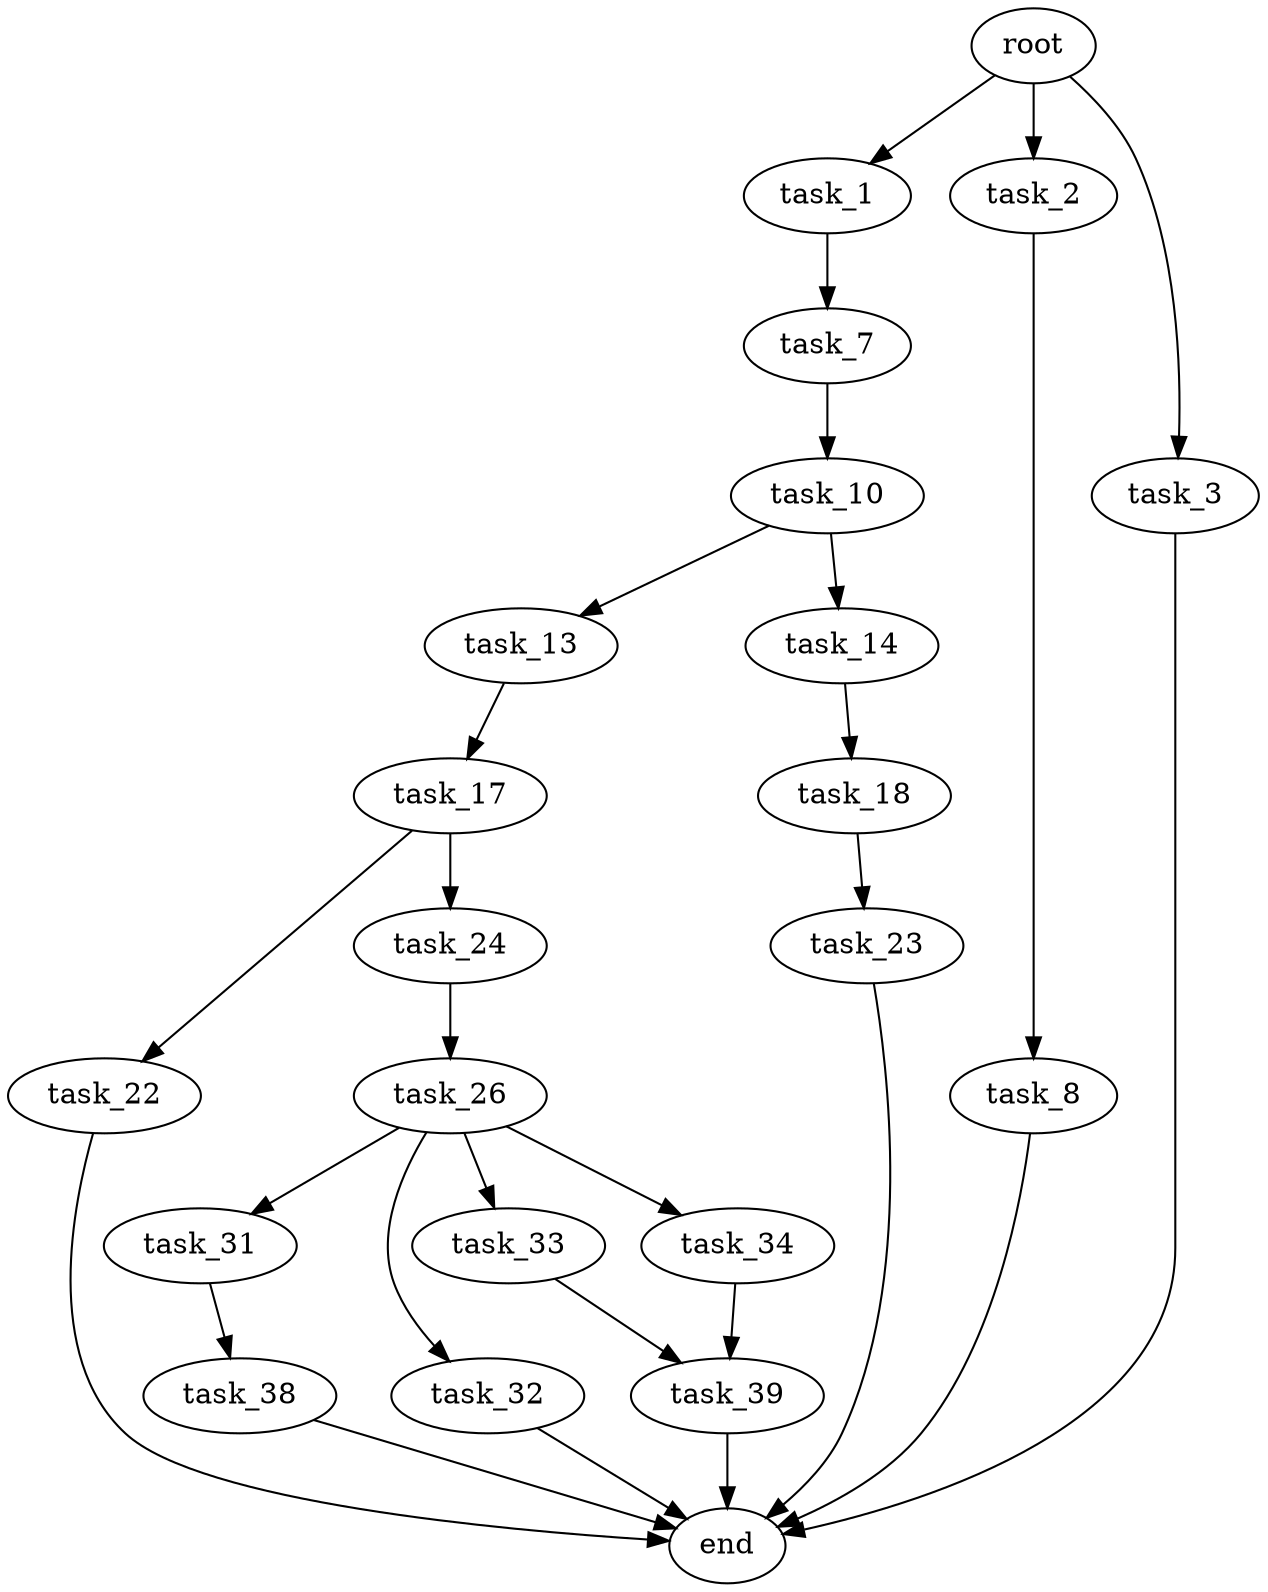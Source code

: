digraph G {
  root [size="0.000000"];
  task_1 [size="782757789696.000000"];
  task_2 [size="135084427788.000000"];
  task_3 [size="15151280135.000000"];
  task_7 [size="68719476736.000000"];
  task_8 [size="31678593964.000000"];
  task_10 [size="8013613991.000000"];
  task_13 [size="83396048168.000000"];
  task_14 [size="62812621050.000000"];
  task_17 [size="4106740540.000000"];
  task_18 [size="40456748486.000000"];
  task_22 [size="14595352544.000000"];
  task_23 [size="1073741824000.000000"];
  task_24 [size="5545312818.000000"];
  task_26 [size="1833703110.000000"];
  task_31 [size="3499009933.000000"];
  task_32 [size="526344667356.000000"];
  task_33 [size="75867492677.000000"];
  task_34 [size="6124064212.000000"];
  task_38 [size="6286109226.000000"];
  task_39 [size="368293445632.000000"];
  end [size="0.000000"];

  root -> task_1 [size="1.000000"];
  root -> task_2 [size="1.000000"];
  root -> task_3 [size="1.000000"];
  task_1 -> task_7 [size="679477248.000000"];
  task_2 -> task_8 [size="411041792.000000"];
  task_3 -> end [size="1.000000"];
  task_7 -> task_10 [size="134217728.000000"];
  task_8 -> end [size="1.000000"];
  task_10 -> task_13 [size="301989888.000000"];
  task_10 -> task_14 [size="301989888.000000"];
  task_13 -> task_17 [size="75497472.000000"];
  task_14 -> task_18 [size="209715200.000000"];
  task_17 -> task_22 [size="75497472.000000"];
  task_17 -> task_24 [size="75497472.000000"];
  task_18 -> task_23 [size="679477248.000000"];
  task_22 -> end [size="1.000000"];
  task_23 -> end [size="1.000000"];
  task_24 -> task_26 [size="134217728.000000"];
  task_26 -> task_31 [size="33554432.000000"];
  task_26 -> task_32 [size="33554432.000000"];
  task_26 -> task_33 [size="33554432.000000"];
  task_26 -> task_34 [size="33554432.000000"];
  task_31 -> task_38 [size="75497472.000000"];
  task_32 -> end [size="1.000000"];
  task_33 -> task_39 [size="209715200.000000"];
  task_34 -> task_39 [size="536870912.000000"];
  task_38 -> end [size="1.000000"];
  task_39 -> end [size="1.000000"];
}
